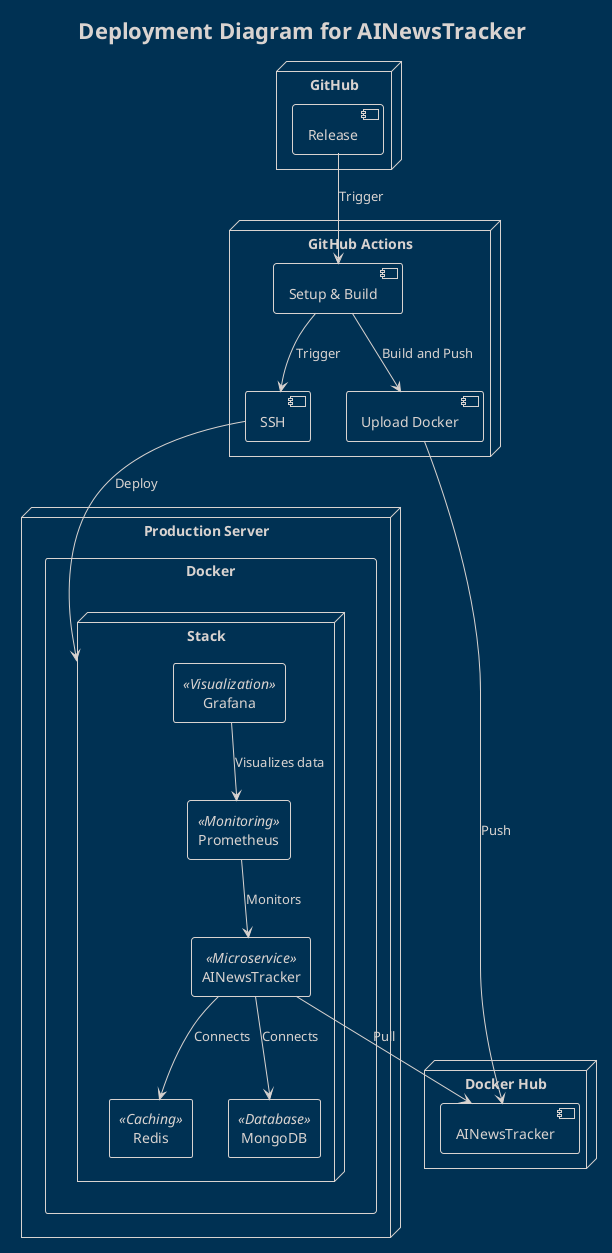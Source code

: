@startuml
title Deployment Diagram for AINewsTracker
!theme blueprint

skinparam packageStyle rectangle

node "GitHub" {
    [Release] as GitHubRelease
}

node "GitHub Actions" as GHA {
    [Setup & Build] as SetupBuild
    [Upload Docker] as DockerUpload
    [SSH] as SSH
}

node "Docker Hub" {
    [AINewsTracker] as AINewsTracker
}

node "Production Server" as Prod {
    package "Docker" {
        node "Stack" as Stack {
            rectangle "Redis" <<Caching>> as Redis
            rectangle "MongoDB" <<Database>> as MongoDB
            rectangle "AINewsTracker" <<Microservice>> as Web
            rectangle "Prometheus" <<Monitoring>> as Prometheus
            rectangle "Grafana" <<Visualization>> as Grafana
        }
    }
}

GitHubRelease --> SetupBuild : Trigger
SetupBuild --> DockerUpload : Build and Push
DockerUpload --> AINewsTracker : Push
SetupBuild --> SSH : Trigger
SSH --> Stack : Deploy
Web --> AINewsTracker : Pull
Web --> MongoDB : Connects
Web --> Redis : Connects
Prometheus --> Web : Monitors
Grafana --> Prometheus : Visualizes data
@enduml
